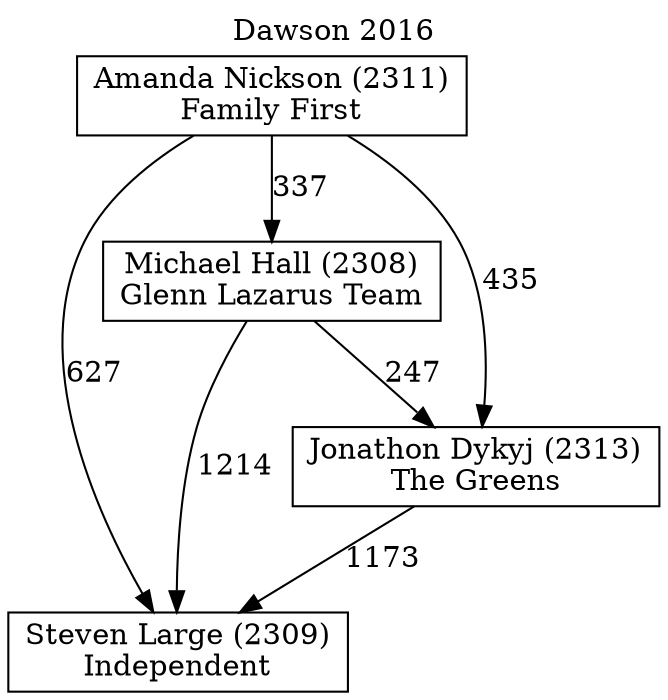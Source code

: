 // House preference flow
digraph "Steven Large (2309)_Dawson_2016" {
	graph [label="Dawson 2016" labelloc=t mclimit=10]
	node [shape=box]
	"Steven Large (2309)" [label="Steven Large (2309)
Independent"]
	"Michael Hall (2308)" [label="Michael Hall (2308)
Glenn Lazarus Team"]
	"Amanda Nickson (2311)" [label="Amanda Nickson (2311)
Family First"]
	"Jonathon Dykyj (2313)" [label="Jonathon Dykyj (2313)
The Greens"]
	"Michael Hall (2308)" -> "Steven Large (2309)" [label=1214]
	"Amanda Nickson (2311)" -> "Jonathon Dykyj (2313)" [label=435]
	"Michael Hall (2308)" -> "Jonathon Dykyj (2313)" [label=247]
	"Amanda Nickson (2311)" -> "Steven Large (2309)" [label=627]
	"Jonathon Dykyj (2313)" -> "Steven Large (2309)" [label=1173]
	"Amanda Nickson (2311)" -> "Michael Hall (2308)" [label=337]
}
